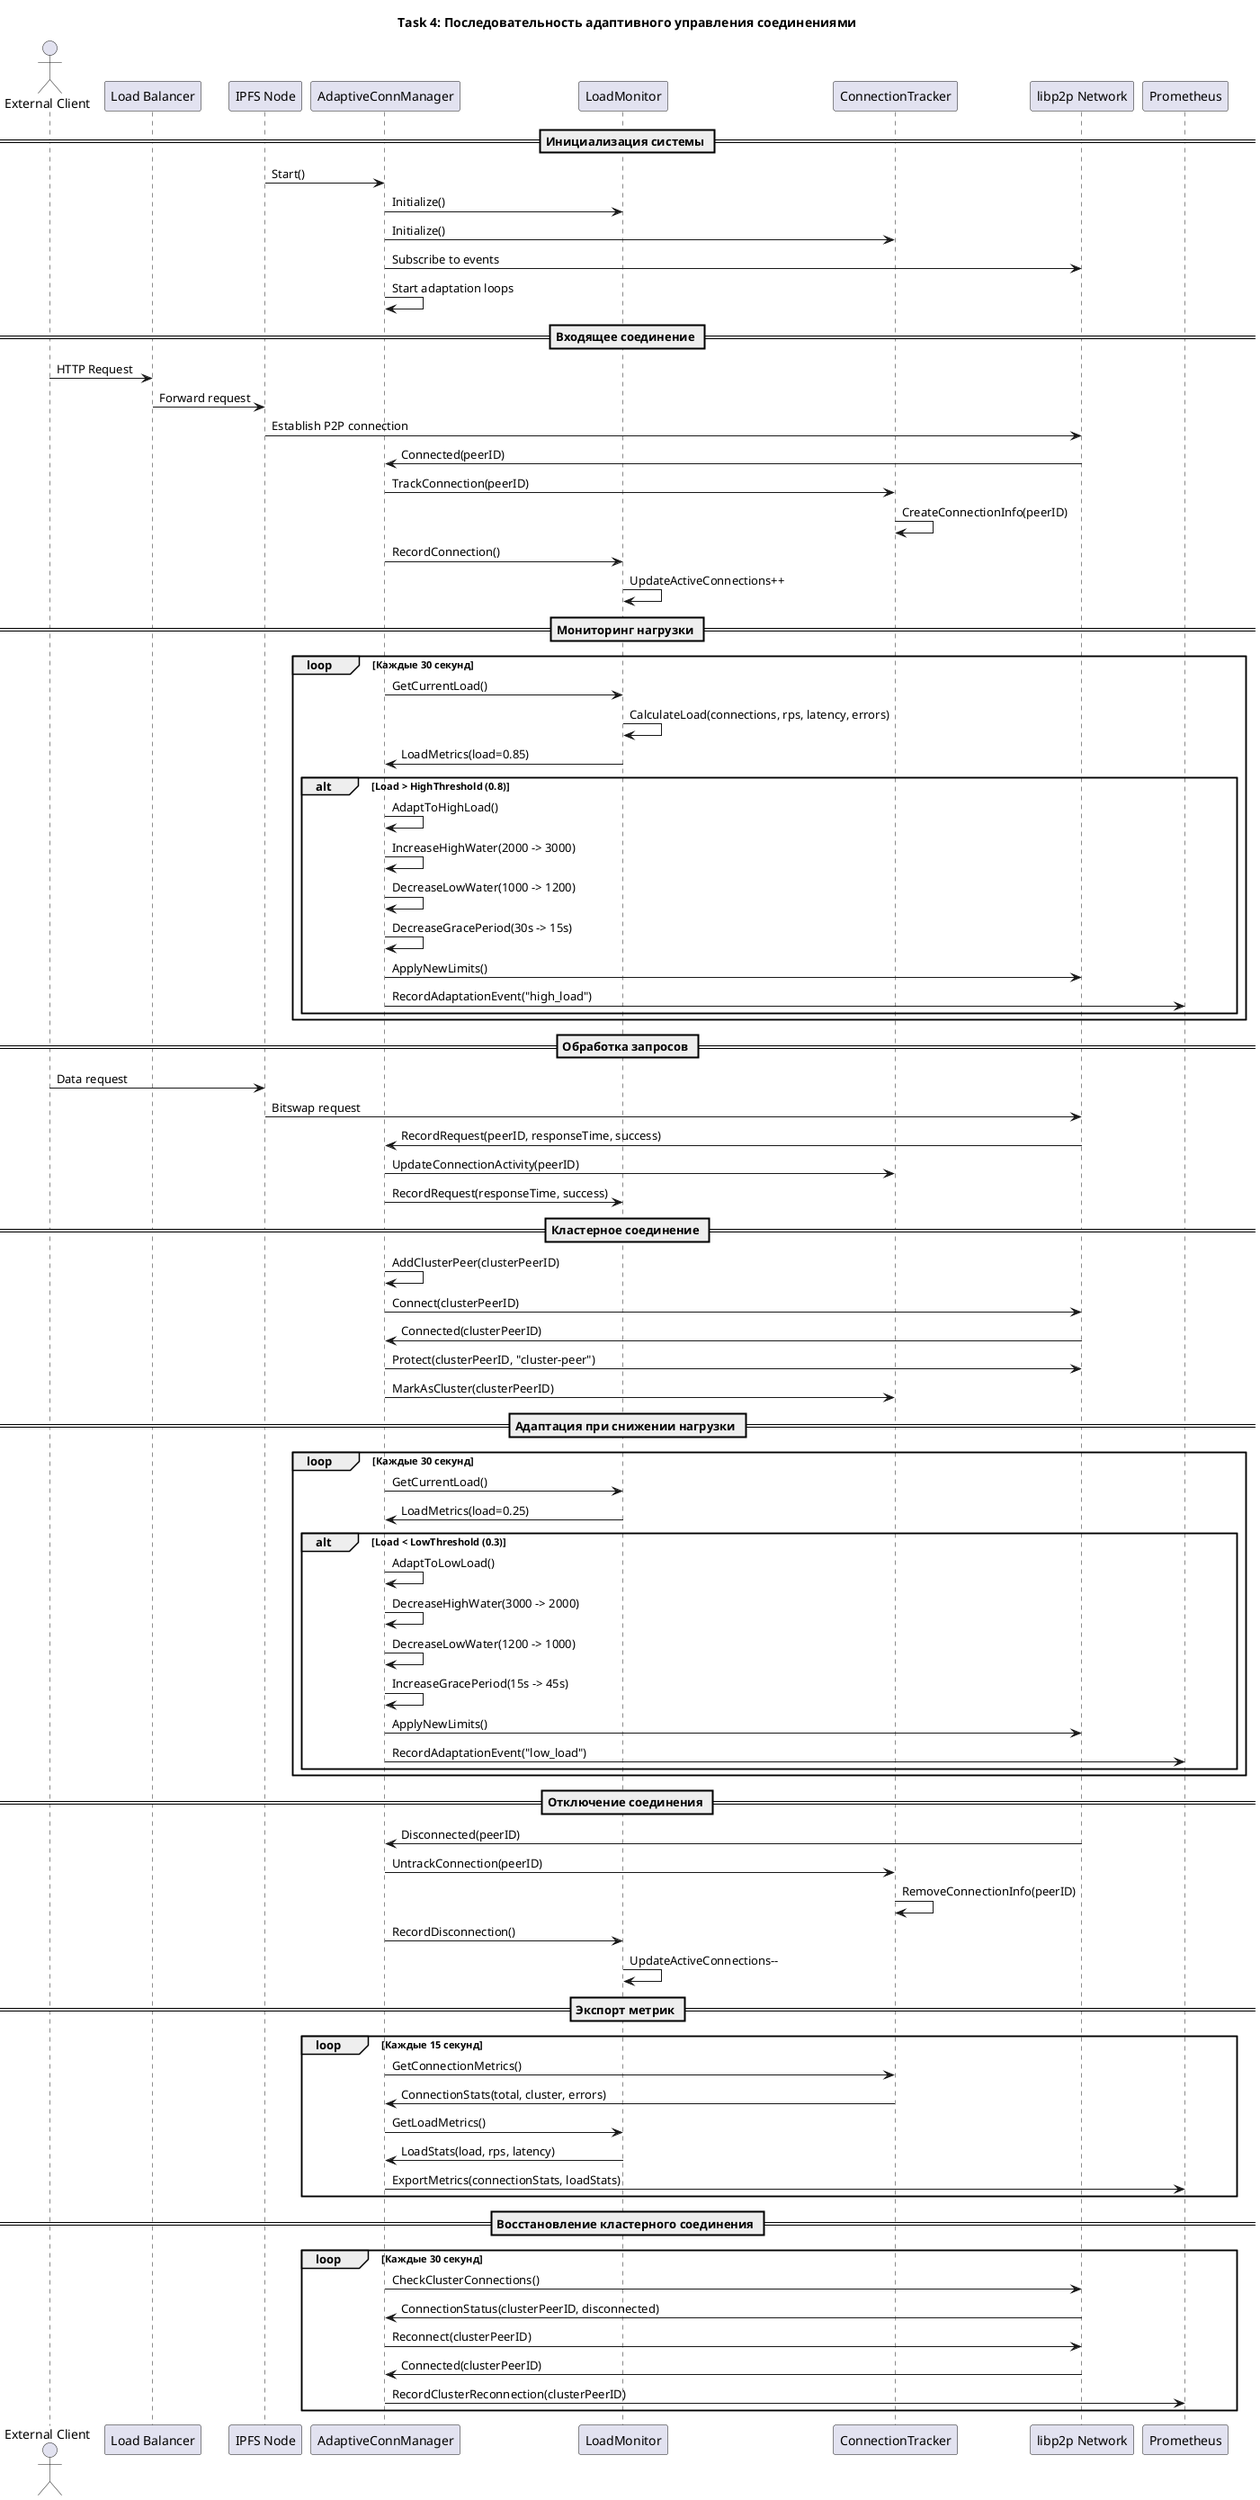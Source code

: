 @startuml Task4-Adaptive-Connection-Sequence
title Task 4: Последовательность адаптивного управления соединениями

actor "External Client" as Client
participant "Load Balancer" as LB
participant "IPFS Node" as Node
participant "AdaptiveConnManager" as ACM
participant "LoadMonitor" as LM
participant "ConnectionTracker" as CT
participant "libp2p Network" as Network
participant "Prometheus" as Metrics

== Инициализация системы ==
Node -> ACM: Start()
ACM -> LM: Initialize()
ACM -> CT: Initialize()
ACM -> Network: Subscribe to events
ACM -> ACM: Start adaptation loops

== Входящее соединение ==
Client -> LB: HTTP Request
LB -> Node: Forward request
Node -> Network: Establish P2P connection
Network -> ACM: Connected(peerID)

ACM -> CT: TrackConnection(peerID)
CT -> CT: CreateConnectionInfo(peerID)
ACM -> LM: RecordConnection()
LM -> LM: UpdateActiveConnections++

== Мониторинг нагрузки ==
loop Каждые 30 секунд
    ACM -> LM: GetCurrentLoad()
    LM -> LM: CalculateLoad(connections, rps, latency, errors)
    LM -> ACM: LoadMetrics(load=0.85)
    
    alt Load > HighThreshold (0.8)
        ACM -> ACM: AdaptToHighLoad()
        ACM -> ACM: IncreaseHighWater(2000 -> 3000)
        ACM -> ACM: DecreaseLowWater(1000 -> 1200)
        ACM -> ACM: DecreaseGracePeriod(30s -> 15s)
        ACM -> Network: ApplyNewLimits()
        ACM -> Metrics: RecordAdaptationEvent("high_load")
    end
end

== Обработка запросов ==
Client -> Node: Data request
Node -> Network: Bitswap request
Network -> ACM: RecordRequest(peerID, responseTime, success)
ACM -> CT: UpdateConnectionActivity(peerID)
ACM -> LM: RecordRequest(responseTime, success)

== Кластерное соединение ==
ACM -> ACM: AddClusterPeer(clusterPeerID)
ACM -> Network: Connect(clusterPeerID)
Network -> ACM: Connected(clusterPeerID)
ACM -> Network: Protect(clusterPeerID, "cluster-peer")
ACM -> CT: MarkAsCluster(clusterPeerID)

== Адаптация при снижении нагрузки ==
loop Каждые 30 секунд
    ACM -> LM: GetCurrentLoad()
    LM -> ACM: LoadMetrics(load=0.25)
    
    alt Load < LowThreshold (0.3)
        ACM -> ACM: AdaptToLowLoad()
        ACM -> ACM: DecreaseHighWater(3000 -> 2000)
        ACM -> ACM: DecreaseLowWater(1200 -> 1000)
        ACM -> ACM: IncreaseGracePeriod(15s -> 45s)
        ACM -> Network: ApplyNewLimits()
        ACM -> Metrics: RecordAdaptationEvent("low_load")
    end
end

== Отключение соединения ==
Network -> ACM: Disconnected(peerID)
ACM -> CT: UntrackConnection(peerID)
CT -> CT: RemoveConnectionInfo(peerID)
ACM -> LM: RecordDisconnection()
LM -> LM: UpdateActiveConnections--

== Экспорт метрик ==
loop Каждые 15 секунд
    ACM -> CT: GetConnectionMetrics()
    CT -> ACM: ConnectionStats(total, cluster, errors)
    ACM -> LM: GetLoadMetrics()
    LM -> ACM: LoadStats(load, rps, latency)
    ACM -> Metrics: ExportMetrics(connectionStats, loadStats)
end

== Восстановление кластерного соединения ==
loop Каждые 30 секунд
    ACM -> Network: CheckClusterConnections()
    Network -> ACM: ConnectionStatus(clusterPeerID, disconnected)
    ACM -> Network: Reconnect(clusterPeerID)
    Network -> ACM: Connected(clusterPeerID)
    ACM -> Metrics: RecordClusterReconnection(clusterPeerID)
end

@enduml